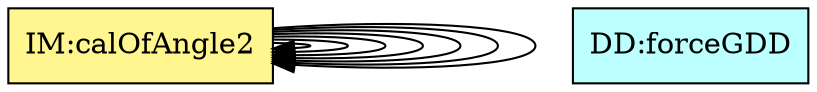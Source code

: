 digraph refvsref {
	theory:angleIM1 -> theory:angleIM2;
	theory:angleIM2 -> theory:a_mv1;
	theory:angleIM2 -> theory:a_mv2;
	theory:angleIM2 -> theory:F_mv1;
	theory:angleIM2 -> theory:F_mv2;
	theory:angleIM2 -> theory:angleIM1;
	theory:angleIM2 -> theory:angleIM2;


	dataDefn:velocity	[shape=box, color=black, style=filled, fillcolor=paleturquoise1, label="DD:velocityGDD"];
	dataDefn:p_x1	[shape=box, color=black, style=filled, fillcolor=paleturquoise1, label="DD:positionXDD1"];
	dataDefn:p_y1	[shape=box, color=black, style=filled, fillcolor=paleturquoise1, label="DD:positionYDD1"];
	dataDefn:p_x2	[shape=box, color=black, style=filled, fillcolor=paleturquoise1, label="DD:positionXDD2"];
	dataDefn:p_y2	[shape=box, color=black, style=filled, fillcolor=paleturquoise1, label="DD:positionYDD2"];
	dataDefn:acceleration	[shape=box, color=black, style=filled, fillcolor=paleturquoise1, label="DD:accelerationGDD"];
	dataDefn:F_mv1	[shape=box, color=black, style=filled, fillcolor=paleturquoise1, label="DD:forceGDD"];

	subgraph DD {
	rank="same"
	{dataDefn:velocity, dataDefn:p_x1, dataDefn:p_y1, dataDefn:p_x2, dataDefn:p_y2, dataDefn:acceleration, dataDefn:F_mv1}
	}

	theory:accelerationTM	[shape=box, color=black, style=filled, fillcolor=pink, label="TM:acceleration"];
	theory:velocityTM	[shape=box, color=black, style=filled, fillcolor=pink, label="TM:velocity"];
	theory:newtonSL	[shape=box, color=black, style=filled, fillcolor=pink, label="TM:NewtonSecLawMot"];

	subgraph TM {
	rank="same"
	{theory:accelerationTM, theory:velocityTM, theory:newtonSL}
	}

	theory:v_mv1	[shape=box, color=black, style=filled, fillcolor=palegreen, label="GD:multivectorVelocity1"];
	theory:v_mv2	[shape=box, color=black, style=filled, fillcolor=palegreen, label="GD:multivectorVelocity2"];
	theory:a_mv1	[shape=box, color=black, style=filled, fillcolor=palegreen, label="GD:multivectorAcceleration1"];
	theory:a_mv2	[shape=box, color=black, style=filled, fillcolor=palegreen, label="GD:multivectorAcceleration2"];
	theory:F_mv1	[shape=box, color=black, style=filled, fillcolor=palegreen, label="GD:multivectorForce1"];
	theory:F_mv2	[shape=box, color=black, style=filled, fillcolor=palegreen, label="GD:multivectorForce2"];

	subgraph GD {
	rank="same"
	{theory:v_mv1, theory:v_mv2, theory:a_mv1, theory:a_mv2, theory:F_mv1, theory:F_mv2}
	}

	theory:angleIM1	[shape=box, color=black, style=filled, fillcolor=khaki1, label="IM:calOfAngle1"];
	theory:angleIM2	[shape=box, color=black, style=filled, fillcolor=khaki1, label="IM:calOfAngle2"];

	subgraph IM {
	rank="same"
	{theory:angleIM1, theory:angleIM2}
	}

}
